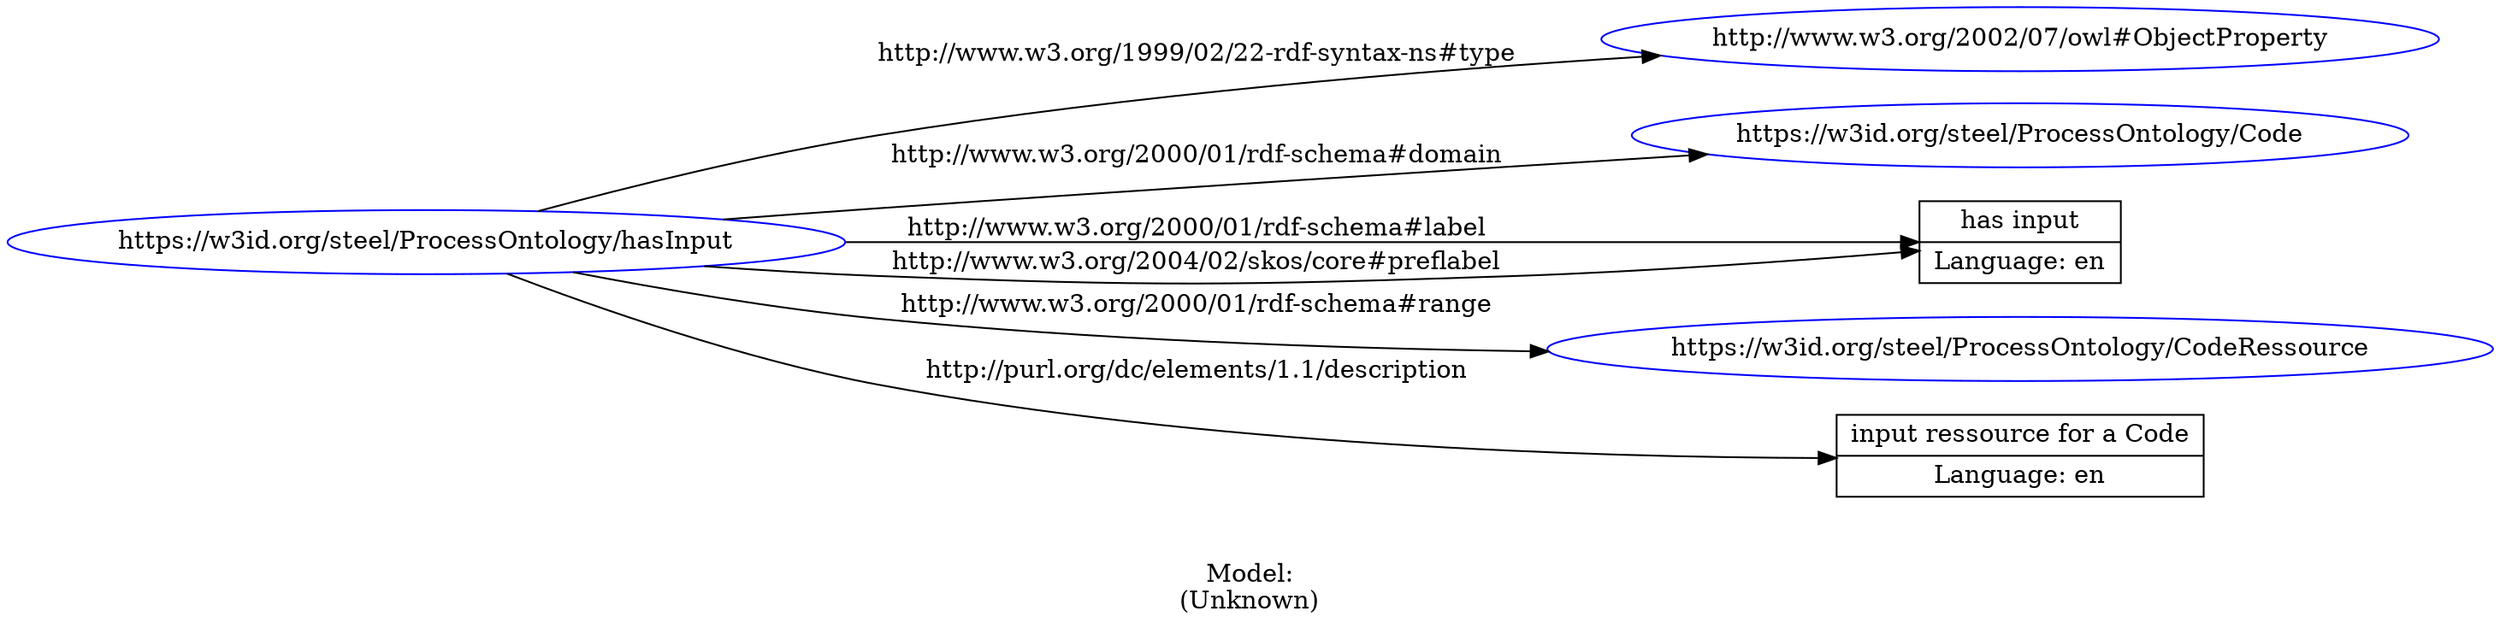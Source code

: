 digraph {
	rankdir = LR;
	charset="utf-8";

	"Rhttps://w3id.org/steel/ProcessOntology/hasInput" -> "Rhttp://www.w3.org/2002/07/owl#ObjectProperty" [ label="http://www.w3.org/1999/02/22-rdf-syntax-ns#type" ];
	"Rhttps://w3id.org/steel/ProcessOntology/hasInput" -> "Rhttps://w3id.org/steel/ProcessOntology/Code" [ label="http://www.w3.org/2000/01/rdf-schema#domain" ];
	"Rhttps://w3id.org/steel/ProcessOntology/hasInput" -> "Lhas input|Language: en" [ label="http://www.w3.org/2000/01/rdf-schema#label" ];
	"Rhttps://w3id.org/steel/ProcessOntology/hasInput" -> "Rhttps://w3id.org/steel/ProcessOntology/CodeRessource" [ label="http://www.w3.org/2000/01/rdf-schema#range" ];
	"Rhttps://w3id.org/steel/ProcessOntology/hasInput" -> "Linput ressource for a Code|Language: en" [ label="http://purl.org/dc/elements/1.1/description" ];
	"Rhttps://w3id.org/steel/ProcessOntology/hasInput" -> "Lhas input|Language: en" [ label="http://www.w3.org/2004/02/skos/core#preflabel" ];

	// Resources
	"Rhttps://w3id.org/steel/ProcessOntology/hasInput" [ label="https://w3id.org/steel/ProcessOntology/hasInput", shape = ellipse, color = blue ];
	"Rhttp://www.w3.org/2002/07/owl#ObjectProperty" [ label="http://www.w3.org/2002/07/owl#ObjectProperty", shape = ellipse, color = blue ];
	"Rhttps://w3id.org/steel/ProcessOntology/Code" [ label="https://w3id.org/steel/ProcessOntology/Code", shape = ellipse, color = blue ];
	"Rhttps://w3id.org/steel/ProcessOntology/CodeRessource" [ label="https://w3id.org/steel/ProcessOntology/CodeRessource", shape = ellipse, color = blue ];

	// Anonymous nodes

	// Literals
	"Lhas input|Language: en" [ label="has input|Language: en", shape = record ];
	"Linput ressource for a Code|Language: en" [ label="input ressource for a Code|Language: en", shape = record ];

	label="\n\nModel:\n(Unknown)";
}
